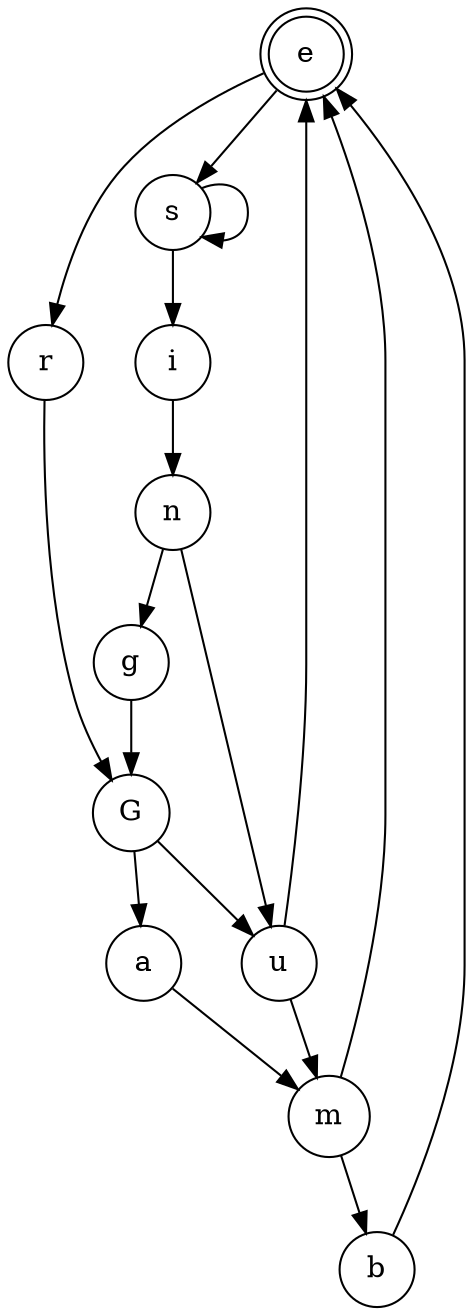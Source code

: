 digraph {   
    node [shape = doublecircle, color = black] e ;
    node [shape = circle];
    node [color= black];
    n -> u -> m -> b -> e -> r -> G -> u -> e -> s -> s -> i -> n -> g -> G -> a -> m -> e;	
}